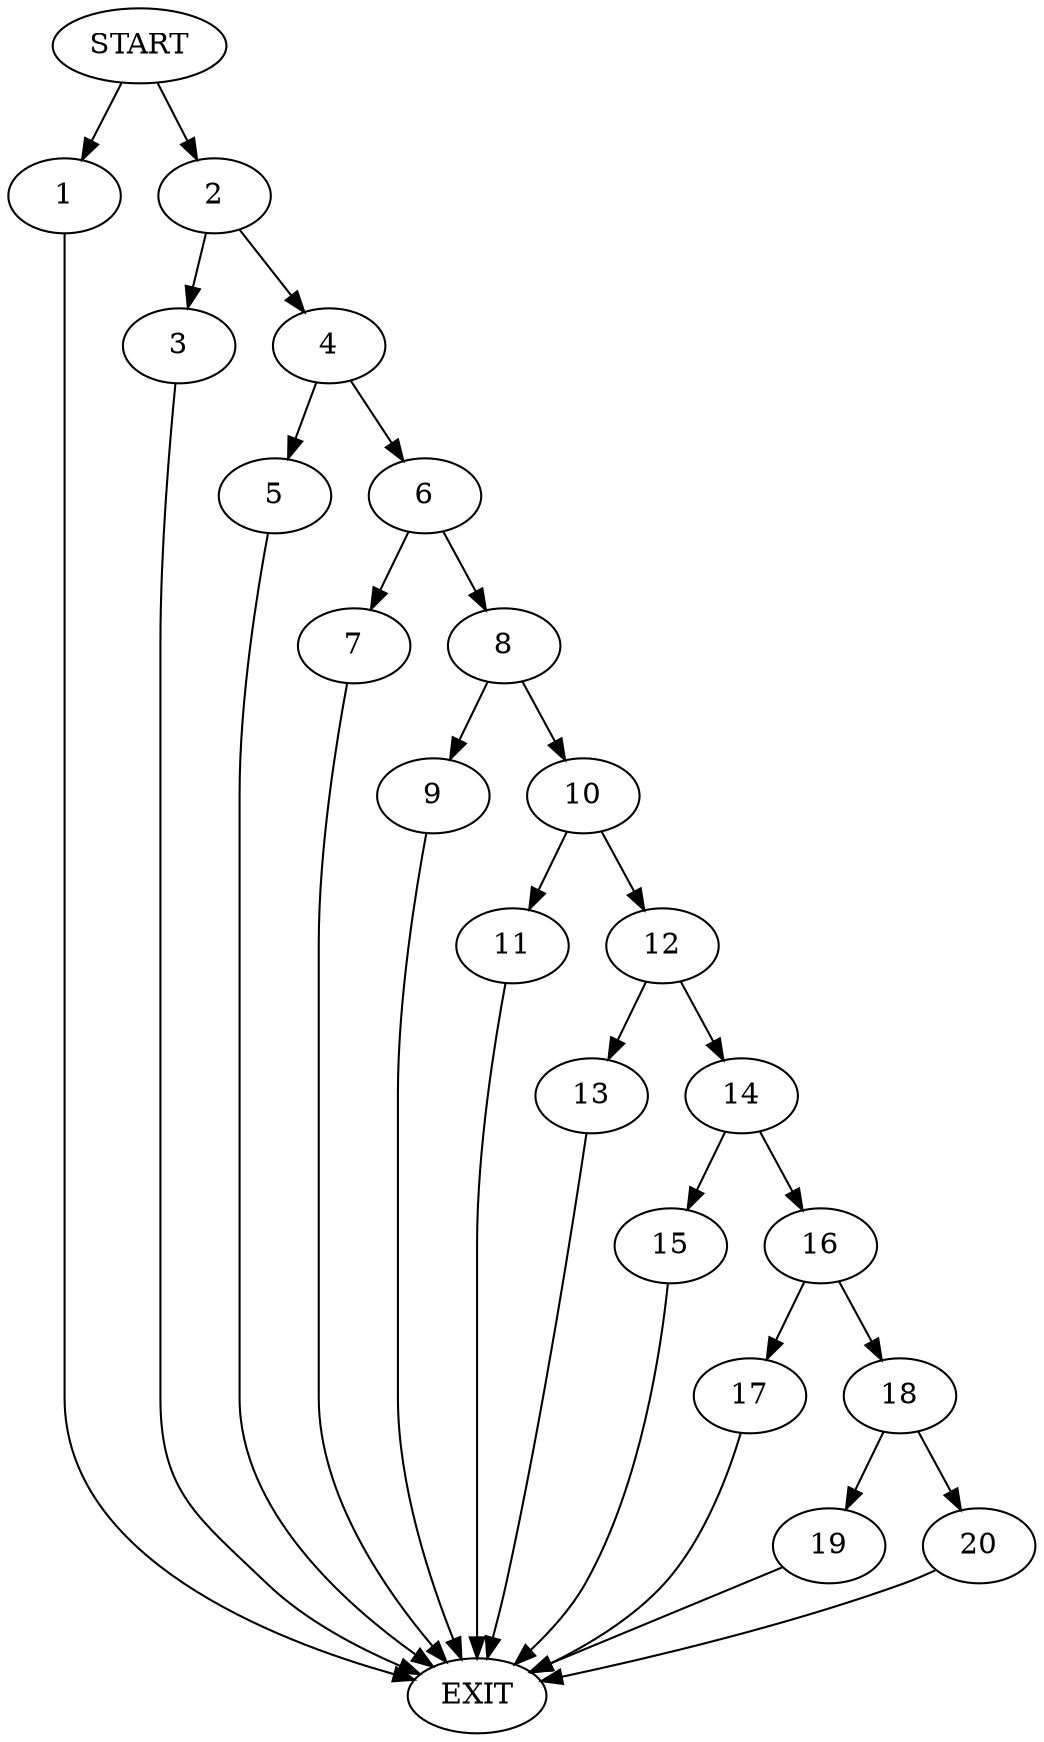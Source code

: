 digraph { 
0 [label="START"];
1;
2;
3;
4;
5;
6;
7;
8;
9;
10;
11;
12;
13;
14;
15;
16;
17;
18;
19;
20;
21[label="EXIT"];
0 -> 1;
0 -> 2;
1 -> 21;
2 -> 3;
2 -> 4;
3 -> 21;
4 -> 5;
4 -> 6;
5 -> 21;
6 -> 7;
6 -> 8;
7 -> 21;
8 -> 9;
8 -> 10;
9 -> 21;
10 -> 11;
10 -> 12;
11 -> 21;
12 -> 13;
12 -> 14;
13 -> 21;
14 -> 15;
14 -> 16;
15 -> 21;
16 -> 17;
16 -> 18;
17 -> 21;
18 -> 19;
18 -> 20;
19 -> 21;
20 -> 21;
}